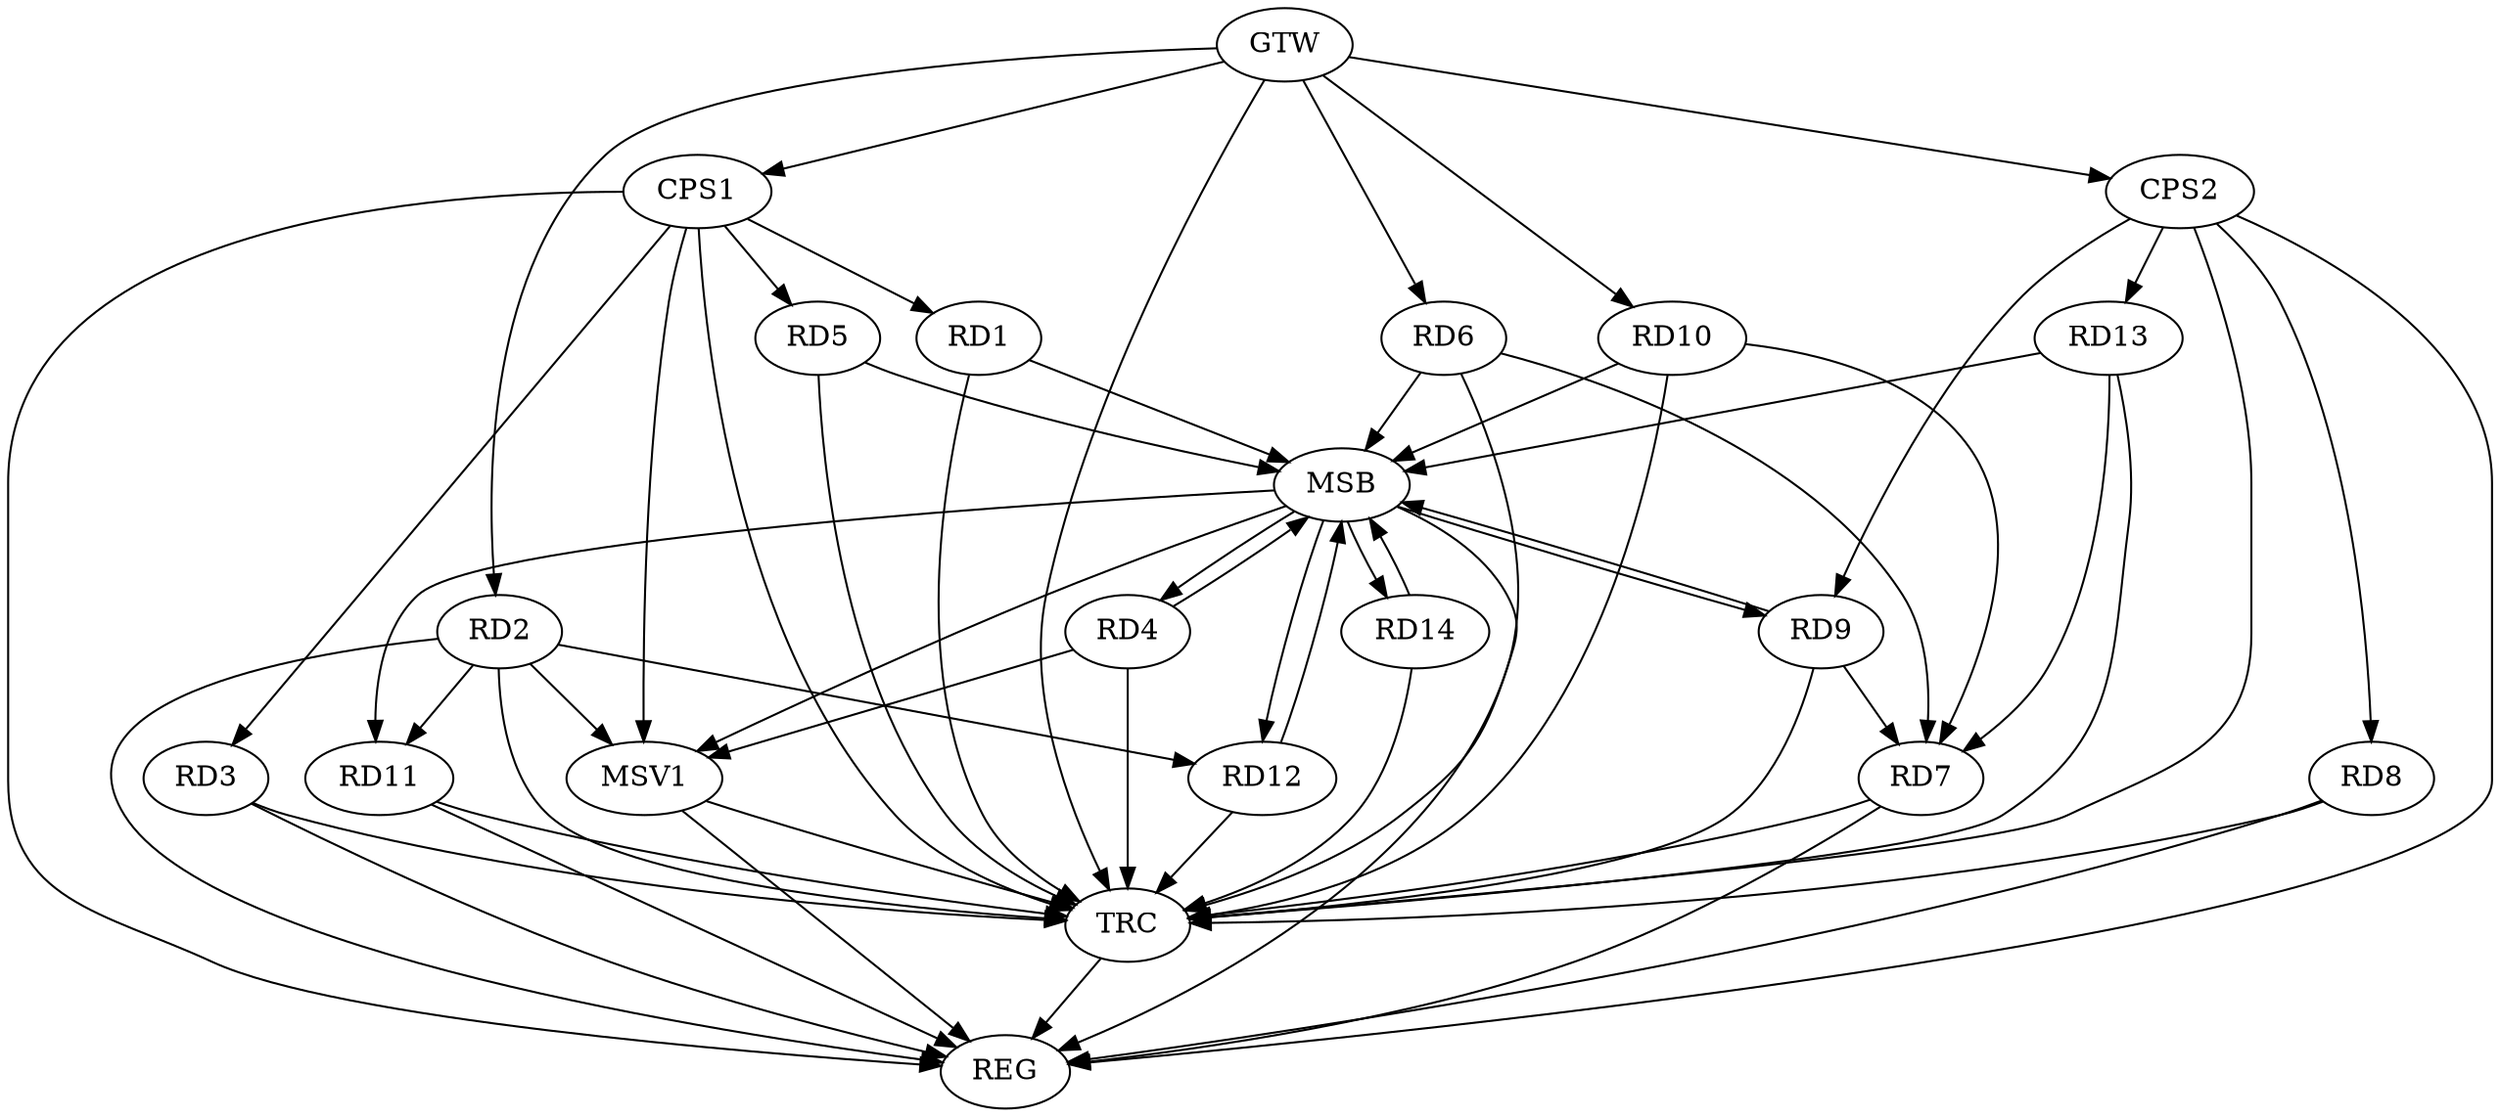 strict digraph G {
  RD1 [ label="RD1" ];
  RD2 [ label="RD2" ];
  RD3 [ label="RD3" ];
  RD4 [ label="RD4" ];
  RD5 [ label="RD5" ];
  RD6 [ label="RD6" ];
  RD7 [ label="RD7" ];
  RD8 [ label="RD8" ];
  RD9 [ label="RD9" ];
  RD10 [ label="RD10" ];
  RD11 [ label="RD11" ];
  RD12 [ label="RD12" ];
  RD13 [ label="RD13" ];
  RD14 [ label="RD14" ];
  CPS1 [ label="CPS1" ];
  CPS2 [ label="CPS2" ];
  GTW [ label="GTW" ];
  REG [ label="REG" ];
  MSB [ label="MSB" ];
  TRC [ label="TRC" ];
  MSV1 [ label="MSV1" ];
  RD2 -> RD11;
  RD2 -> RD12;
  CPS1 -> RD1;
  CPS1 -> RD3;
  CPS1 -> RD5;
  CPS2 -> RD8;
  CPS2 -> RD9;
  CPS2 -> RD13;
  GTW -> RD2;
  GTW -> RD6;
  GTW -> RD10;
  GTW -> CPS1;
  GTW -> CPS2;
  RD2 -> REG;
  RD3 -> REG;
  RD7 -> REG;
  RD8 -> REG;
  RD11 -> REG;
  CPS1 -> REG;
  CPS2 -> REG;
  RD1 -> MSB;
  MSB -> REG;
  RD4 -> MSB;
  MSB -> RD9;
  RD5 -> MSB;
  RD6 -> MSB;
  MSB -> RD11;
  RD9 -> MSB;
  RD10 -> MSB;
  MSB -> RD14;
  RD12 -> MSB;
  MSB -> RD4;
  RD13 -> MSB;
  RD14 -> MSB;
  MSB -> RD12;
  RD1 -> TRC;
  RD2 -> TRC;
  RD3 -> TRC;
  RD4 -> TRC;
  RD5 -> TRC;
  RD6 -> TRC;
  RD7 -> TRC;
  RD8 -> TRC;
  RD9 -> TRC;
  RD10 -> TRC;
  RD11 -> TRC;
  RD12 -> TRC;
  RD13 -> TRC;
  RD14 -> TRC;
  CPS1 -> TRC;
  CPS2 -> TRC;
  GTW -> TRC;
  TRC -> REG;
  RD13 -> RD7;
  RD6 -> RD7;
  RD9 -> RD7;
  RD10 -> RD7;
  RD2 -> MSV1;
  CPS1 -> MSV1;
  MSB -> MSV1;
  RD4 -> MSV1;
  MSV1 -> REG;
  MSV1 -> TRC;
}
